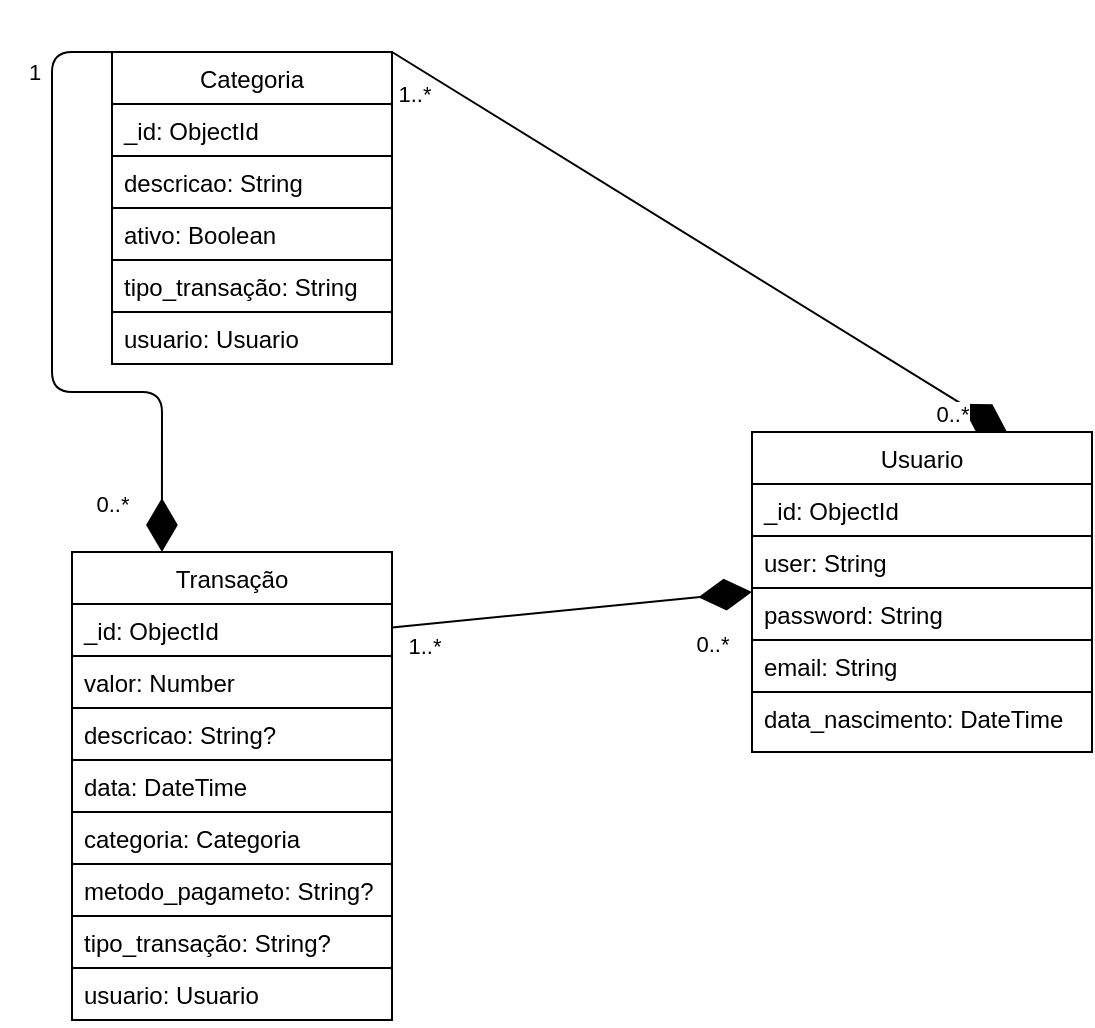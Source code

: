 <mxfile>
    <diagram id="DKFJayGLP2oGCjJ00Zy6" name="Página-1">
        <mxGraphModel dx="897" dy="418" grid="1" gridSize="10" guides="1" tooltips="1" connect="1" arrows="1" fold="1" page="1" pageScale="1" pageWidth="1169" pageHeight="827" background="#ffffff" math="0" shadow="0">
            <root>
                <mxCell id="0"/>
                <mxCell id="1" parent="0"/>
                <mxCell id="6" value="Transação" style="swimlane;fontStyle=0;childLayout=stackLayout;horizontal=1;startSize=26;fillColor=none;horizontalStack=0;resizeParent=1;resizeParentMax=0;resizeLast=0;collapsible=1;marginBottom=0;labelBackgroundColor=#FFFFFF;labelBorderColor=none;fontColor=#000000;strokeColor=#000000;" parent="1" vertex="1">
                    <mxGeometry x="300" y="360" width="160" height="234" as="geometry"/>
                </mxCell>
                <mxCell id="7" value="_id: ObjectId" style="text;strokeColor=#000000;fillColor=none;align=left;verticalAlign=top;spacingLeft=4;spacingRight=4;overflow=hidden;rotatable=0;points=[[0,0.5],[1,0.5]];portConstraint=eastwest;labelBackgroundColor=#FFFFFF;labelBorderColor=none;fontColor=#000000;" parent="6" vertex="1">
                    <mxGeometry y="26" width="160" height="26" as="geometry"/>
                </mxCell>
                <mxCell id="8" value="valor: Number" style="text;strokeColor=#000000;fillColor=none;align=left;verticalAlign=top;spacingLeft=4;spacingRight=4;overflow=hidden;rotatable=0;points=[[0,0.5],[1,0.5]];portConstraint=eastwest;labelBackgroundColor=#FFFFFF;labelBorderColor=none;fontColor=#000000;" parent="6" vertex="1">
                    <mxGeometry y="52" width="160" height="26" as="geometry"/>
                </mxCell>
                <mxCell id="84" value="descricao: String?" style="text;strokeColor=#000000;fillColor=none;align=left;verticalAlign=top;spacingLeft=4;spacingRight=4;overflow=hidden;rotatable=0;points=[[0,0.5],[1,0.5]];portConstraint=eastwest;labelBackgroundColor=#FFFFFF;labelBorderColor=none;fontColor=#000000;" parent="6" vertex="1">
                    <mxGeometry y="78" width="160" height="26" as="geometry"/>
                </mxCell>
                <mxCell id="79" value="data: DateTime" style="text;strokeColor=#000000;fillColor=none;align=left;verticalAlign=top;spacingLeft=4;spacingRight=4;overflow=hidden;rotatable=0;points=[[0,0.5],[1,0.5]];portConstraint=eastwest;labelBackgroundColor=#FFFFFF;labelBorderColor=none;fontColor=#000000;" parent="6" vertex="1">
                    <mxGeometry y="104" width="160" height="26" as="geometry"/>
                </mxCell>
                <mxCell id="9" value="categoria: Categoria" style="text;strokeColor=#000000;fillColor=none;align=left;verticalAlign=top;spacingLeft=4;spacingRight=4;overflow=hidden;rotatable=0;points=[[0,0.5],[1,0.5]];portConstraint=eastwest;labelBackgroundColor=#FFFFFF;labelBorderColor=none;fontColor=#000000;" parent="6" vertex="1">
                    <mxGeometry y="130" width="160" height="26" as="geometry"/>
                </mxCell>
                <mxCell id="82" value="metodo_pagameto: String?" style="text;strokeColor=#000000;fillColor=none;align=left;verticalAlign=top;spacingLeft=4;spacingRight=4;overflow=hidden;rotatable=0;points=[[0,0.5],[1,0.5]];portConstraint=eastwest;labelBackgroundColor=#FFFFFF;labelBorderColor=none;fontColor=#000000;" parent="6" vertex="1">
                    <mxGeometry y="156" width="160" height="26" as="geometry"/>
                </mxCell>
                <mxCell id="85" value="tipo_transação: String?" style="text;strokeColor=#000000;fillColor=none;align=left;verticalAlign=top;spacingLeft=4;spacingRight=4;overflow=hidden;rotatable=0;points=[[0,0.5],[1,0.5]];portConstraint=eastwest;labelBackgroundColor=#FFFFFF;labelBorderColor=none;fontColor=#000000;" parent="6" vertex="1">
                    <mxGeometry y="182" width="160" height="26" as="geometry"/>
                </mxCell>
                <mxCell id="83" value="usuario: Usuario" style="text;strokeColor=#000000;fillColor=none;align=left;verticalAlign=top;spacingLeft=4;spacingRight=4;overflow=hidden;rotatable=0;points=[[0,0.5],[1,0.5]];portConstraint=eastwest;labelBackgroundColor=#FFFFFF;labelBorderColor=none;fontColor=#000000;rounded=0;" parent="6" vertex="1">
                    <mxGeometry y="208" width="160" height="26" as="geometry"/>
                </mxCell>
                <mxCell id="10" value="Categoria" style="swimlane;fontStyle=0;childLayout=stackLayout;horizontal=1;startSize=26;fillColor=none;horizontalStack=0;resizeParent=1;resizeParentMax=0;resizeLast=0;collapsible=1;marginBottom=0;labelBackgroundColor=#FFFFFF;labelBorderColor=none;fontColor=#000000;strokeColor=#000000;" parent="1" vertex="1">
                    <mxGeometry x="320" y="110" width="140" height="156" as="geometry"/>
                </mxCell>
                <mxCell id="11" value="_id: ObjectId" style="text;align=left;verticalAlign=top;spacingLeft=4;spacingRight=4;overflow=hidden;rotatable=0;points=[[0,0.5],[1,0.5]];portConstraint=eastwest;labelBackgroundColor=#FFFFFF;labelBorderColor=none;fontColor=#000000;strokeColor=#000000;" parent="10" vertex="1">
                    <mxGeometry y="26" width="140" height="26" as="geometry"/>
                </mxCell>
                <mxCell id="12" value="descricao: String" style="text;strokeColor=#000000;fillColor=none;align=left;verticalAlign=top;spacingLeft=4;spacingRight=4;overflow=hidden;rotatable=0;points=[[0,0.5],[1,0.5]];portConstraint=eastwest;labelBackgroundColor=#FFFFFF;labelBorderColor=none;fontColor=#000000;" parent="10" vertex="1">
                    <mxGeometry y="52" width="140" height="26" as="geometry"/>
                </mxCell>
                <mxCell id="80" value="ativo: Boolean" style="text;strokeColor=#000000;fillColor=none;align=left;verticalAlign=top;spacingLeft=4;spacingRight=4;overflow=hidden;rotatable=0;points=[[0,0.5],[1,0.5]];portConstraint=eastwest;labelBackgroundColor=#FFFFFF;labelBorderColor=none;fontColor=#000000;" parent="10" vertex="1">
                    <mxGeometry y="78" width="140" height="26" as="geometry"/>
                </mxCell>
                <mxCell id="81" value="tipo_transação: String" style="text;strokeColor=#000000;fillColor=none;align=left;verticalAlign=top;spacingLeft=4;spacingRight=4;overflow=hidden;rotatable=0;points=[[0,0.5],[1,0.5]];portConstraint=eastwest;labelBackgroundColor=#FFFFFF;labelBorderColor=none;fontColor=#000000;" parent="10" vertex="1">
                    <mxGeometry y="104" width="140" height="26" as="geometry"/>
                </mxCell>
                <mxCell id="86" value="usuario: Usuario" style="text;strokeColor=#000000;fillColor=none;align=left;verticalAlign=top;spacingLeft=4;spacingRight=4;overflow=hidden;rotatable=0;points=[[0,0.5],[1,0.5]];portConstraint=eastwest;labelBackgroundColor=#FFFFFF;labelBorderColor=none;fontColor=#000000;" vertex="1" parent="10">
                    <mxGeometry y="130" width="140" height="26" as="geometry"/>
                </mxCell>
                <mxCell id="14" value="Usuario" style="swimlane;fontStyle=0;childLayout=stackLayout;horizontal=1;startSize=26;fillColor=none;horizontalStack=0;resizeParent=1;resizeParentMax=0;resizeLast=0;collapsible=1;marginBottom=0;labelBackgroundColor=#FFFFFF;labelBorderColor=none;fontColor=#000000;shadow=0;strokeColor=#000000;" parent="1" vertex="1">
                    <mxGeometry x="640" y="300" width="170" height="160" as="geometry"/>
                </mxCell>
                <mxCell id="15" value="_id: ObjectId&#10;" style="text;strokeColor=#000000;fillColor=none;align=left;verticalAlign=top;spacingLeft=4;spacingRight=4;overflow=hidden;rotatable=0;points=[[0,0.5],[1,0.5]];portConstraint=eastwest;labelBackgroundColor=#FFFFFF;labelBorderColor=none;fontColor=#000000;" parent="14" vertex="1">
                    <mxGeometry y="26" width="170" height="26" as="geometry"/>
                </mxCell>
                <mxCell id="16" value="user: String" style="text;strokeColor=#000000;fillColor=none;align=left;verticalAlign=top;spacingLeft=4;spacingRight=4;overflow=hidden;rotatable=0;points=[[0,0.5],[1,0.5]];portConstraint=eastwest;labelBackgroundColor=#FFFFFF;labelBorderColor=none;fontColor=#000000;" parent="14" vertex="1">
                    <mxGeometry y="52" width="170" height="26" as="geometry"/>
                </mxCell>
                <mxCell id="17" value="password: String" style="text;strokeColor=#000000;fillColor=none;align=left;verticalAlign=top;spacingLeft=4;spacingRight=4;overflow=hidden;rotatable=0;points=[[0,0.5],[1,0.5]];portConstraint=eastwest;labelBackgroundColor=#FFFFFF;labelBorderColor=none;fontColor=#000000;" parent="14" vertex="1">
                    <mxGeometry y="78" width="170" height="26" as="geometry"/>
                </mxCell>
                <mxCell id="53" value="email: String" style="text;strokeColor=#000000;fillColor=none;align=left;verticalAlign=top;spacingLeft=4;spacingRight=4;overflow=hidden;rotatable=0;points=[[0,0.5],[1,0.5]];portConstraint=eastwest;labelBackgroundColor=#FFFFFF;labelBorderColor=none;fontColor=#000000;" parent="14" vertex="1">
                    <mxGeometry y="104" width="170" height="26" as="geometry"/>
                </mxCell>
                <mxCell id="54" value="data_nascimento: DateTime&#10;" style="text;strokeColor=#000000;fillColor=none;align=left;verticalAlign=top;spacingLeft=4;spacingRight=4;overflow=hidden;rotatable=0;points=[[0,0.5],[1,0.5]];portConstraint=eastwest;labelBackgroundColor=#FFFFFF;labelBorderColor=none;fontColor=#000000;" parent="14" vertex="1">
                    <mxGeometry y="130" width="170" height="30" as="geometry"/>
                </mxCell>
                <mxCell id="25" value="" style="endArrow=diamondThin;endFill=1;endSize=24;html=1;exitX=1;exitY=0.5;exitDx=0;exitDy=0;entryX=0;entryY=0.125;entryDx=0;entryDy=0;entryPerimeter=0;labelBackgroundColor=#FFFFFF;labelBorderColor=none;fontColor=#000000;strokeColor=#000000;" parent="1" edge="1">
                    <mxGeometry width="160" relative="1" as="geometry">
                        <mxPoint x="460" y="397.75" as="sourcePoint"/>
                        <mxPoint x="640" y="380.0" as="targetPoint"/>
                        <Array as="points"/>
                    </mxGeometry>
                </mxCell>
                <mxCell id="34" value="1..*" style="edgeLabel;html=1;align=center;verticalAlign=middle;resizable=0;points=[];labelBackgroundColor=#FFFFFF;labelBorderColor=none;fontColor=#000000;" parent="25" vertex="1" connectable="0">
                    <mxGeometry x="-0.883" relative="1" as="geometry">
                        <mxPoint x="5" y="10" as="offset"/>
                    </mxGeometry>
                </mxCell>
                <mxCell id="35" value="0..*" style="edgeLabel;html=1;align=center;verticalAlign=middle;resizable=0;points=[];labelBackgroundColor=#FFFFFF;labelBorderColor=none;fontColor=#000000;" parent="25" vertex="1" connectable="0">
                    <mxGeometry x="0.86" y="-2" relative="1" as="geometry">
                        <mxPoint x="-8" y="22" as="offset"/>
                    </mxGeometry>
                </mxCell>
                <mxCell id="26" value="" style="endArrow=diamondThin;endFill=1;endSize=24;html=1;exitX=0.25;exitY=0;exitDx=0;exitDy=0;entryX=0.281;entryY=0;entryDx=0;entryDy=0;entryPerimeter=0;labelBackgroundColor=#FFFFFF;labelBorderColor=none;fontColor=#000000;strokeColor=#000000;" parent="1" source="10" target="6" edge="1">
                    <mxGeometry width="160" relative="1" as="geometry">
                        <mxPoint x="130" y="240" as="sourcePoint"/>
                        <mxPoint x="350" y="350" as="targetPoint"/>
                        <Array as="points">
                            <mxPoint x="290" y="110"/>
                            <mxPoint x="290" y="280"/>
                            <mxPoint x="345" y="280"/>
                        </Array>
                    </mxGeometry>
                </mxCell>
                <mxCell id="32" value="0..*" style="edgeLabel;html=1;align=center;verticalAlign=middle;resizable=0;points=[];labelBackgroundColor=#FFFFFF;labelBorderColor=none;fontColor=#000000;" parent="26" vertex="1" connectable="0">
                    <mxGeometry x="0.807" relative="1" as="geometry">
                        <mxPoint x="-25" y="11" as="offset"/>
                    </mxGeometry>
                </mxCell>
                <mxCell id="37" value="1" style="edgeLabel;html=1;align=center;verticalAlign=middle;resizable=0;points=[];labelBackgroundColor=#FFFFFF;labelBorderColor=none;fontColor=#000000;" parent="26" vertex="1" connectable="0">
                    <mxGeometry x="-0.818" relative="1" as="geometry">
                        <mxPoint x="-41" y="10" as="offset"/>
                    </mxGeometry>
                </mxCell>
                <mxCell id="87" value="" style="endArrow=diamondThin;endFill=1;endSize=24;html=1;entryX=0.75;entryY=0;entryDx=0;entryDy=0;exitX=1;exitY=0;exitDx=0;exitDy=0;labelBackgroundColor=#FFFFFF;labelBorderColor=none;fontColor=#000000;strokeColor=#000000;" edge="1" parent="1" source="10" target="14">
                    <mxGeometry width="160" relative="1" as="geometry">
                        <mxPoint x="490" y="140" as="sourcePoint"/>
                        <mxPoint x="735" y="310" as="targetPoint"/>
                        <Array as="points"/>
                    </mxGeometry>
                </mxCell>
                <mxCell id="88" value="1..*" style="edgeLabel;html=1;align=center;verticalAlign=middle;resizable=0;points=[];labelBackgroundColor=#FFFFFF;labelBorderColor=none;fontColor=#000000;" vertex="1" connectable="0" parent="87">
                    <mxGeometry x="-0.883" relative="1" as="geometry">
                        <mxPoint x="-7" y="10" as="offset"/>
                    </mxGeometry>
                </mxCell>
                <mxCell id="89" value="0..*" style="edgeLabel;html=1;align=center;verticalAlign=middle;resizable=0;points=[];labelBackgroundColor=#FFFFFF;labelBorderColor=none;fontColor=#000000;" vertex="1" connectable="0" parent="87">
                    <mxGeometry x="0.86" y="-2" relative="1" as="geometry">
                        <mxPoint x="-5" y="2" as="offset"/>
                    </mxGeometry>
                </mxCell>
            </root>
        </mxGraphModel>
    </diagram>
</mxfile>
